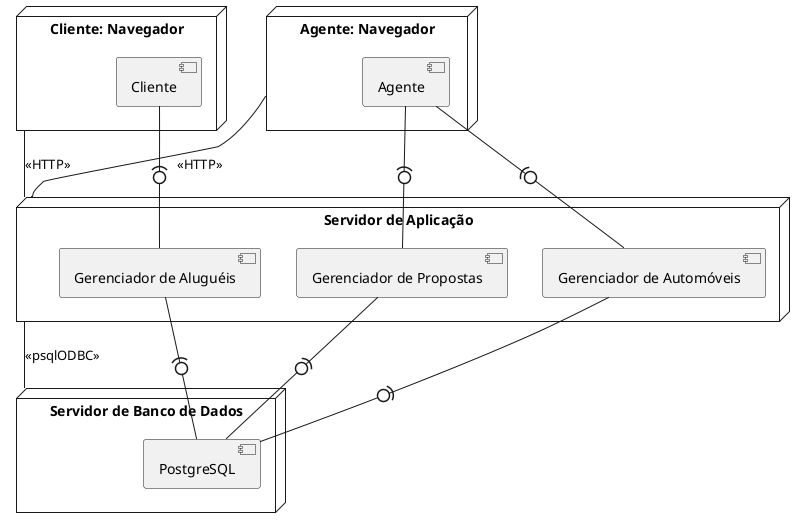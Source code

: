 diagrama de implantacao
@startuml

node "Cliente: Navegador" {
    [Cliente]
}

node "Agente: Navegador" {
    [Agente]
}

node "Servidor de Aplicação" {
    [Gerenciador de Aluguéis] 
    [Gerenciador de Propostas] 
    [Gerenciador de Automóveis]
}

node "Servidor de Banco de Dados" {
    [PostgreSQL] 
}

[Cliente: Navegador] -- [Servidor de Aplicação]: <<HTTP>>
[Agente: Navegador] -- [Servidor de Aplicação]: <<HTTP>>

[Cliente] -(0- [Gerenciador de Aluguéis]
[Agente] -(0- [Gerenciador de Propostas]
[Agente] -(0- [Gerenciador de Automóveis]

[Servidor de Aplicação] -- [Servidor de Banco de Dados]: <<psqlODBC>>

[Gerenciador de Aluguéis] -(0- [PostgreSQL]
[Gerenciador de Propostas] -(0- [PostgreSQL]
[Gerenciador de Automóveis] -(0- [PostgreSQL]

@enduml
